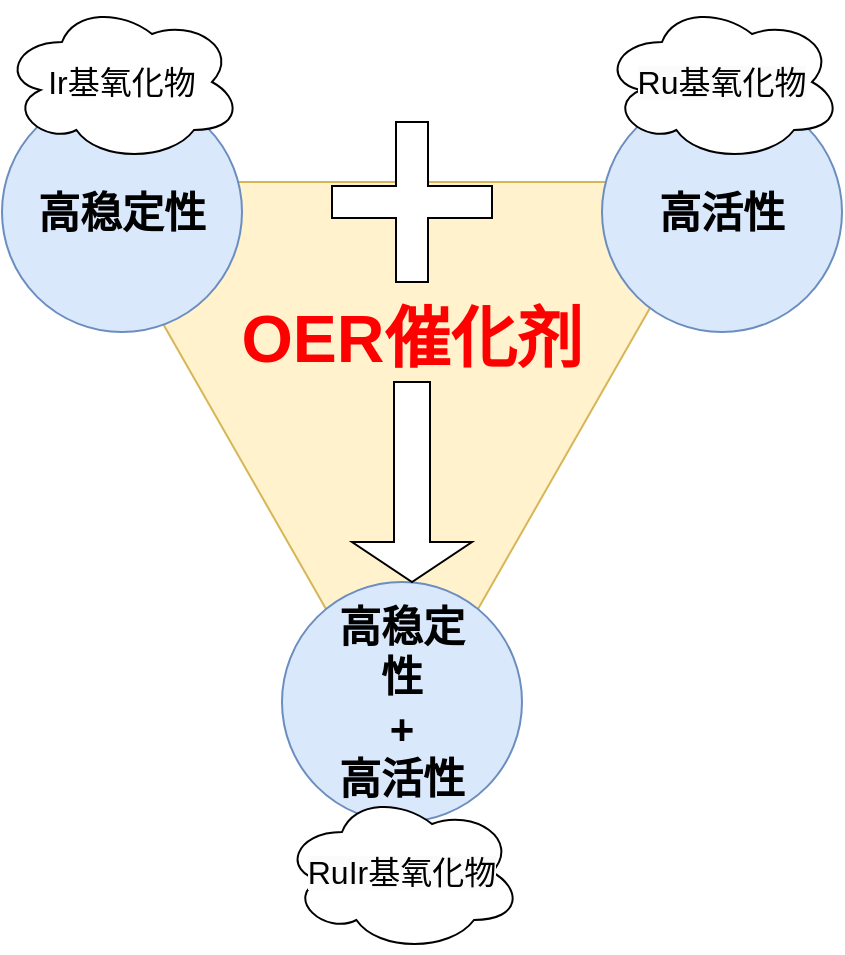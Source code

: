 <mxfile version="21.3.5" type="github">
  <diagram name="Page-1" id="XVMPTmEIzFvpbZJqx8ex">
    <mxGraphModel dx="326" dy="460" grid="1" gridSize="10" guides="1" tooltips="1" connect="1" arrows="1" fold="1" page="1" pageScale="1" pageWidth="827" pageHeight="1169" math="0" shadow="0">
      <root>
        <mxCell id="0" />
        <mxCell id="1" parent="0" />
        <mxCell id="XER6QLsNXIAmHAOYKCoN-1" value="" style="triangle;whiteSpace=wrap;html=1;direction=south;fillColor=#fff2cc;strokeColor=#d6b656;" vertex="1" parent="1">
          <mxGeometry x="810" y="280" width="320" height="280" as="geometry" />
        </mxCell>
        <mxCell id="XER6QLsNXIAmHAOYKCoN-2" value="" style="ellipse;whiteSpace=wrap;html=1;aspect=fixed;fillColor=#dae8fc;strokeColor=#6c8ebf;" vertex="1" parent="1">
          <mxGeometry x="770" y="235" width="120" height="120" as="geometry" />
        </mxCell>
        <mxCell id="XER6QLsNXIAmHAOYKCoN-6" value="" style="ellipse;whiteSpace=wrap;html=1;aspect=fixed;fillColor=#dae8fc;strokeColor=#6c8ebf;" vertex="1" parent="1">
          <mxGeometry x="1070" y="235" width="120" height="120" as="geometry" />
        </mxCell>
        <mxCell id="XER6QLsNXIAmHAOYKCoN-7" value="" style="ellipse;whiteSpace=wrap;html=1;aspect=fixed;fillColor=#dae8fc;strokeColor=#6c8ebf;" vertex="1" parent="1">
          <mxGeometry x="910" y="480" width="120" height="120" as="geometry" />
        </mxCell>
        <mxCell id="XER6QLsNXIAmHAOYKCoN-8" value="&lt;font style=&quot;font-size: 21px;&quot;&gt;&lt;b&gt;高稳定性&lt;/b&gt;&lt;/font&gt;" style="text;html=1;strokeColor=none;fillColor=none;align=center;verticalAlign=middle;whiteSpace=wrap;rounded=0;" vertex="1" parent="1">
          <mxGeometry x="775" y="280" width="110" height="30" as="geometry" />
        </mxCell>
        <mxCell id="XER6QLsNXIAmHAOYKCoN-9" value="&lt;font style=&quot;font-size: 21px;&quot;&gt;&lt;b&gt;高活性&lt;/b&gt;&lt;/font&gt;" style="text;html=1;strokeColor=none;fillColor=none;align=center;verticalAlign=middle;whiteSpace=wrap;rounded=0;" vertex="1" parent="1">
          <mxGeometry x="1090" y="280" width="80" height="30" as="geometry" />
        </mxCell>
        <mxCell id="XER6QLsNXIAmHAOYKCoN-18" style="edgeStyle=orthogonalEdgeStyle;rounded=0;orthogonalLoop=1;jettySize=auto;html=1;" edge="1" parent="1" source="XER6QLsNXIAmHAOYKCoN-11" target="XER6QLsNXIAmHAOYKCoN-1">
          <mxGeometry relative="1" as="geometry" />
        </mxCell>
        <mxCell id="XER6QLsNXIAmHAOYKCoN-19" value="" style="edgeStyle=orthogonalEdgeStyle;rounded=0;orthogonalLoop=1;jettySize=auto;html=1;" edge="1" parent="1" source="XER6QLsNXIAmHAOYKCoN-11" target="XER6QLsNXIAmHAOYKCoN-7">
          <mxGeometry relative="1" as="geometry" />
        </mxCell>
        <mxCell id="XER6QLsNXIAmHAOYKCoN-11" value="&lt;font style=&quot;font-size: 21px;&quot;&gt;&lt;b&gt;高稳定性&lt;br&gt;+&lt;br&gt;高活性&lt;br&gt;&lt;/b&gt;&lt;/font&gt;" style="text;html=1;strokeColor=none;fillColor=none;align=center;verticalAlign=middle;whiteSpace=wrap;rounded=0;" vertex="1" parent="1">
          <mxGeometry x="930" y="540" width="80" as="geometry" />
        </mxCell>
        <mxCell id="XER6QLsNXIAmHAOYKCoN-15" value="&lt;font style=&quot;font-size: 16px;&quot;&gt;Ir基氧化物&lt;/font&gt;" style="ellipse;shape=cloud;whiteSpace=wrap;html=1;" vertex="1" parent="1">
          <mxGeometry x="770" y="190" width="120" height="80" as="geometry" />
        </mxCell>
        <mxCell id="XER6QLsNXIAmHAOYKCoN-16" value="&lt;span style=&quot;color: rgb(0, 0, 0); font-family: Helvetica; font-size: 16px; font-style: normal; font-variant-ligatures: normal; font-variant-caps: normal; font-weight: 400; letter-spacing: normal; orphans: 2; text-align: center; text-indent: 0px; text-transform: none; widows: 2; word-spacing: 0px; -webkit-text-stroke-width: 0px; background-color: rgb(251, 251, 251); text-decoration-thickness: initial; text-decoration-style: initial; text-decoration-color: initial; float: none; display: inline !important;&quot;&gt;Ru基氧化物&lt;/span&gt;" style="ellipse;shape=cloud;whiteSpace=wrap;html=1;" vertex="1" parent="1">
          <mxGeometry x="1070" y="190" width="120" height="80" as="geometry" />
        </mxCell>
        <mxCell id="XER6QLsNXIAmHAOYKCoN-20" value="&lt;span style=&quot;color: rgb(0, 0, 0); font-family: Helvetica; font-size: 16px; font-style: normal; font-variant-ligatures: normal; font-variant-caps: normal; font-weight: 400; letter-spacing: normal; orphans: 2; text-align: center; text-indent: 0px; text-transform: none; widows: 2; word-spacing: 0px; -webkit-text-stroke-width: 0px; background-color: rgb(251, 251, 251); text-decoration-thickness: initial; text-decoration-style: initial; text-decoration-color: initial; float: none; display: inline !important;&quot;&gt;RuIr基氧化物&lt;/span&gt;" style="ellipse;shape=cloud;whiteSpace=wrap;html=1;" vertex="1" parent="1">
          <mxGeometry x="910" y="585" width="120" height="80" as="geometry" />
        </mxCell>
        <mxCell id="XER6QLsNXIAmHAOYKCoN-22" value="" style="shape=cross;whiteSpace=wrap;html=1;" vertex="1" parent="1">
          <mxGeometry x="935" y="250" width="80" height="80" as="geometry" />
        </mxCell>
        <mxCell id="XER6QLsNXIAmHAOYKCoN-24" value="" style="shape=singleArrow;direction=south;whiteSpace=wrap;html=1;" vertex="1" parent="1">
          <mxGeometry x="945" y="380" width="60" height="100" as="geometry" />
        </mxCell>
        <mxCell id="XER6QLsNXIAmHAOYKCoN-25" value="&lt;font size=&quot;1&quot; color=&quot;#ff0000&quot; style=&quot;&quot;&gt;&lt;b style=&quot;font-size: 33px;&quot;&gt;OER催化剂&lt;/b&gt;&lt;/font&gt;" style="text;html=1;strokeColor=none;fillColor=none;align=center;verticalAlign=middle;whiteSpace=wrap;rounded=0;" vertex="1" parent="1">
          <mxGeometry x="885" y="320" width="180" height="75" as="geometry" />
        </mxCell>
      </root>
    </mxGraphModel>
  </diagram>
</mxfile>
